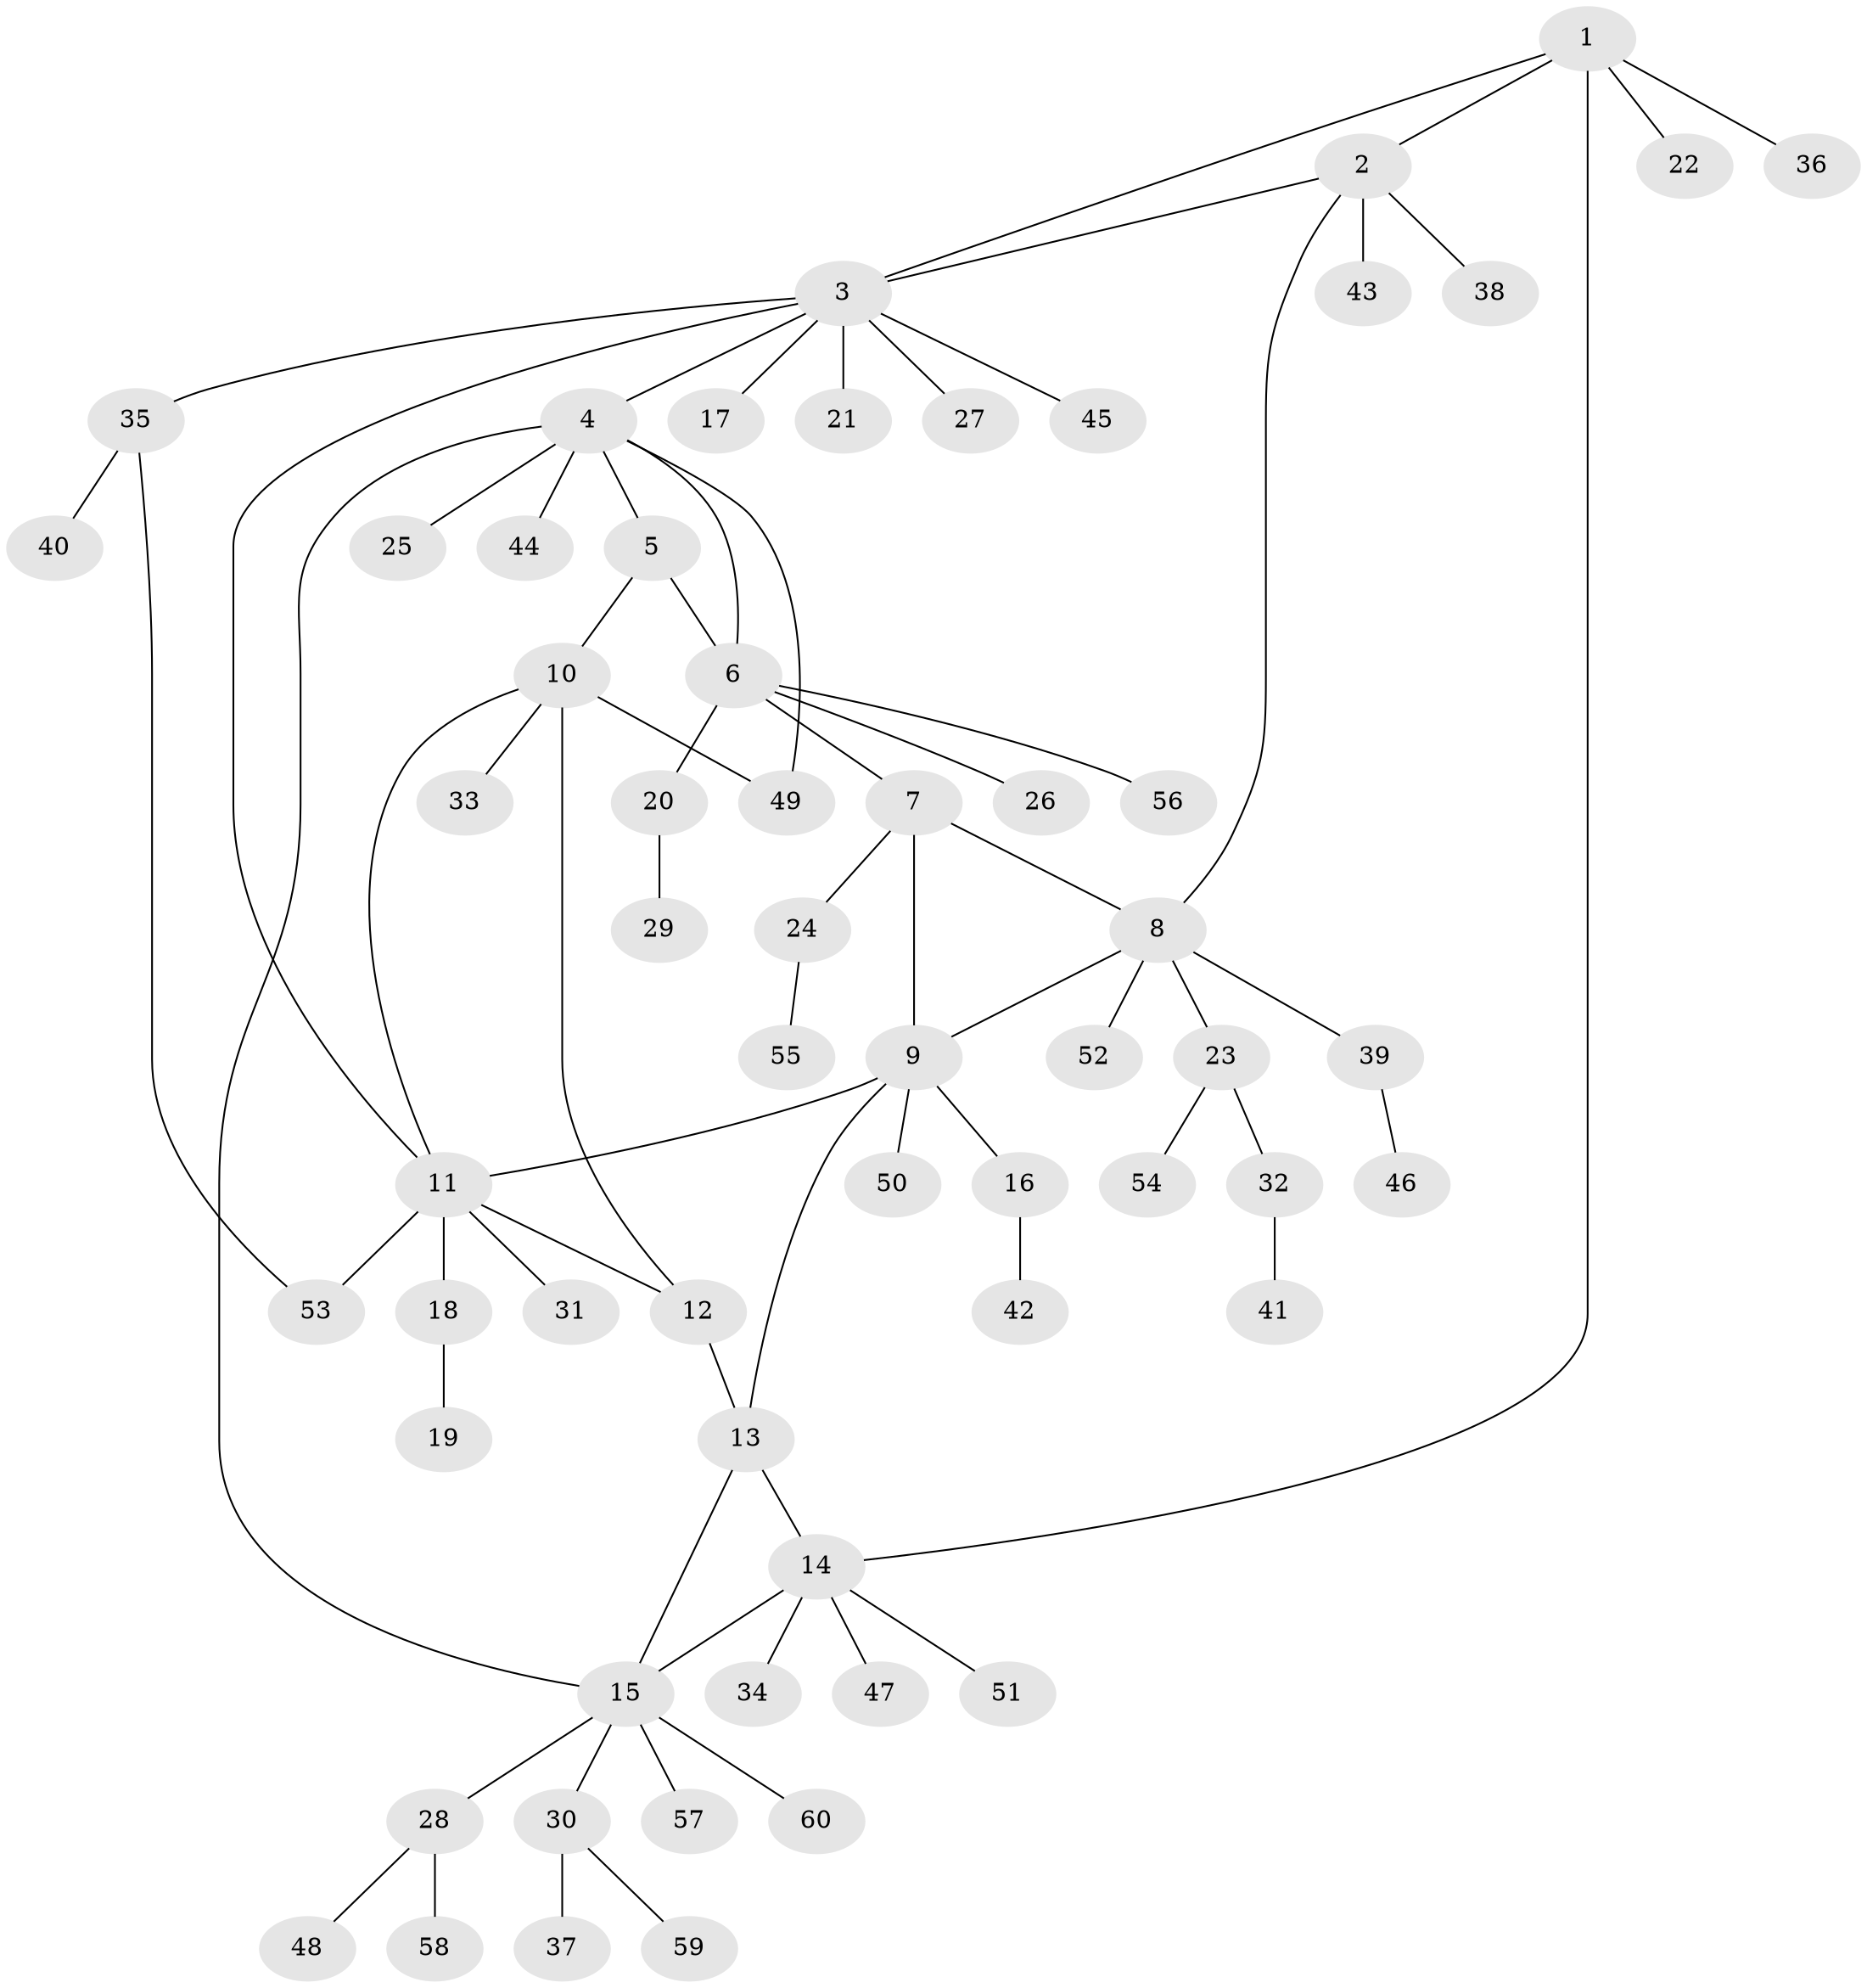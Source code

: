 // Generated by graph-tools (version 1.1) at 2025/02/03/09/25 03:02:41]
// undirected, 60 vertices, 72 edges
graph export_dot {
graph [start="1"]
  node [color=gray90,style=filled];
  1;
  2;
  3;
  4;
  5;
  6;
  7;
  8;
  9;
  10;
  11;
  12;
  13;
  14;
  15;
  16;
  17;
  18;
  19;
  20;
  21;
  22;
  23;
  24;
  25;
  26;
  27;
  28;
  29;
  30;
  31;
  32;
  33;
  34;
  35;
  36;
  37;
  38;
  39;
  40;
  41;
  42;
  43;
  44;
  45;
  46;
  47;
  48;
  49;
  50;
  51;
  52;
  53;
  54;
  55;
  56;
  57;
  58;
  59;
  60;
  1 -- 2;
  1 -- 3;
  1 -- 14;
  1 -- 22;
  1 -- 36;
  2 -- 3;
  2 -- 8;
  2 -- 38;
  2 -- 43;
  3 -- 4;
  3 -- 11;
  3 -- 17;
  3 -- 21;
  3 -- 27;
  3 -- 35;
  3 -- 45;
  4 -- 5;
  4 -- 6;
  4 -- 15;
  4 -- 25;
  4 -- 44;
  4 -- 49;
  5 -- 6;
  5 -- 10;
  6 -- 7;
  6 -- 20;
  6 -- 26;
  6 -- 56;
  7 -- 8;
  7 -- 9;
  7 -- 24;
  8 -- 9;
  8 -- 23;
  8 -- 39;
  8 -- 52;
  9 -- 11;
  9 -- 13;
  9 -- 16;
  9 -- 50;
  10 -- 11;
  10 -- 12;
  10 -- 33;
  10 -- 49;
  11 -- 12;
  11 -- 18;
  11 -- 31;
  11 -- 53;
  12 -- 13;
  13 -- 14;
  13 -- 15;
  14 -- 15;
  14 -- 34;
  14 -- 47;
  14 -- 51;
  15 -- 28;
  15 -- 30;
  15 -- 57;
  15 -- 60;
  16 -- 42;
  18 -- 19;
  20 -- 29;
  23 -- 32;
  23 -- 54;
  24 -- 55;
  28 -- 48;
  28 -- 58;
  30 -- 37;
  30 -- 59;
  32 -- 41;
  35 -- 40;
  35 -- 53;
  39 -- 46;
}
